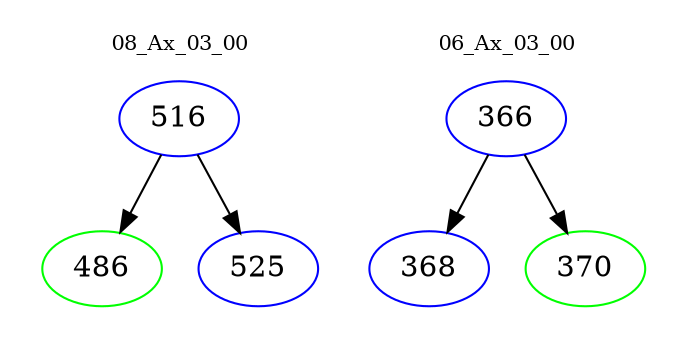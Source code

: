 digraph{
subgraph cluster_0 {
color = white
label = "08_Ax_03_00";
fontsize=10;
T0_516 [label="516", color="blue"]
T0_516 -> T0_486 [color="black"]
T0_486 [label="486", color="green"]
T0_516 -> T0_525 [color="black"]
T0_525 [label="525", color="blue"]
}
subgraph cluster_1 {
color = white
label = "06_Ax_03_00";
fontsize=10;
T1_366 [label="366", color="blue"]
T1_366 -> T1_368 [color="black"]
T1_368 [label="368", color="blue"]
T1_366 -> T1_370 [color="black"]
T1_370 [label="370", color="green"]
}
}
